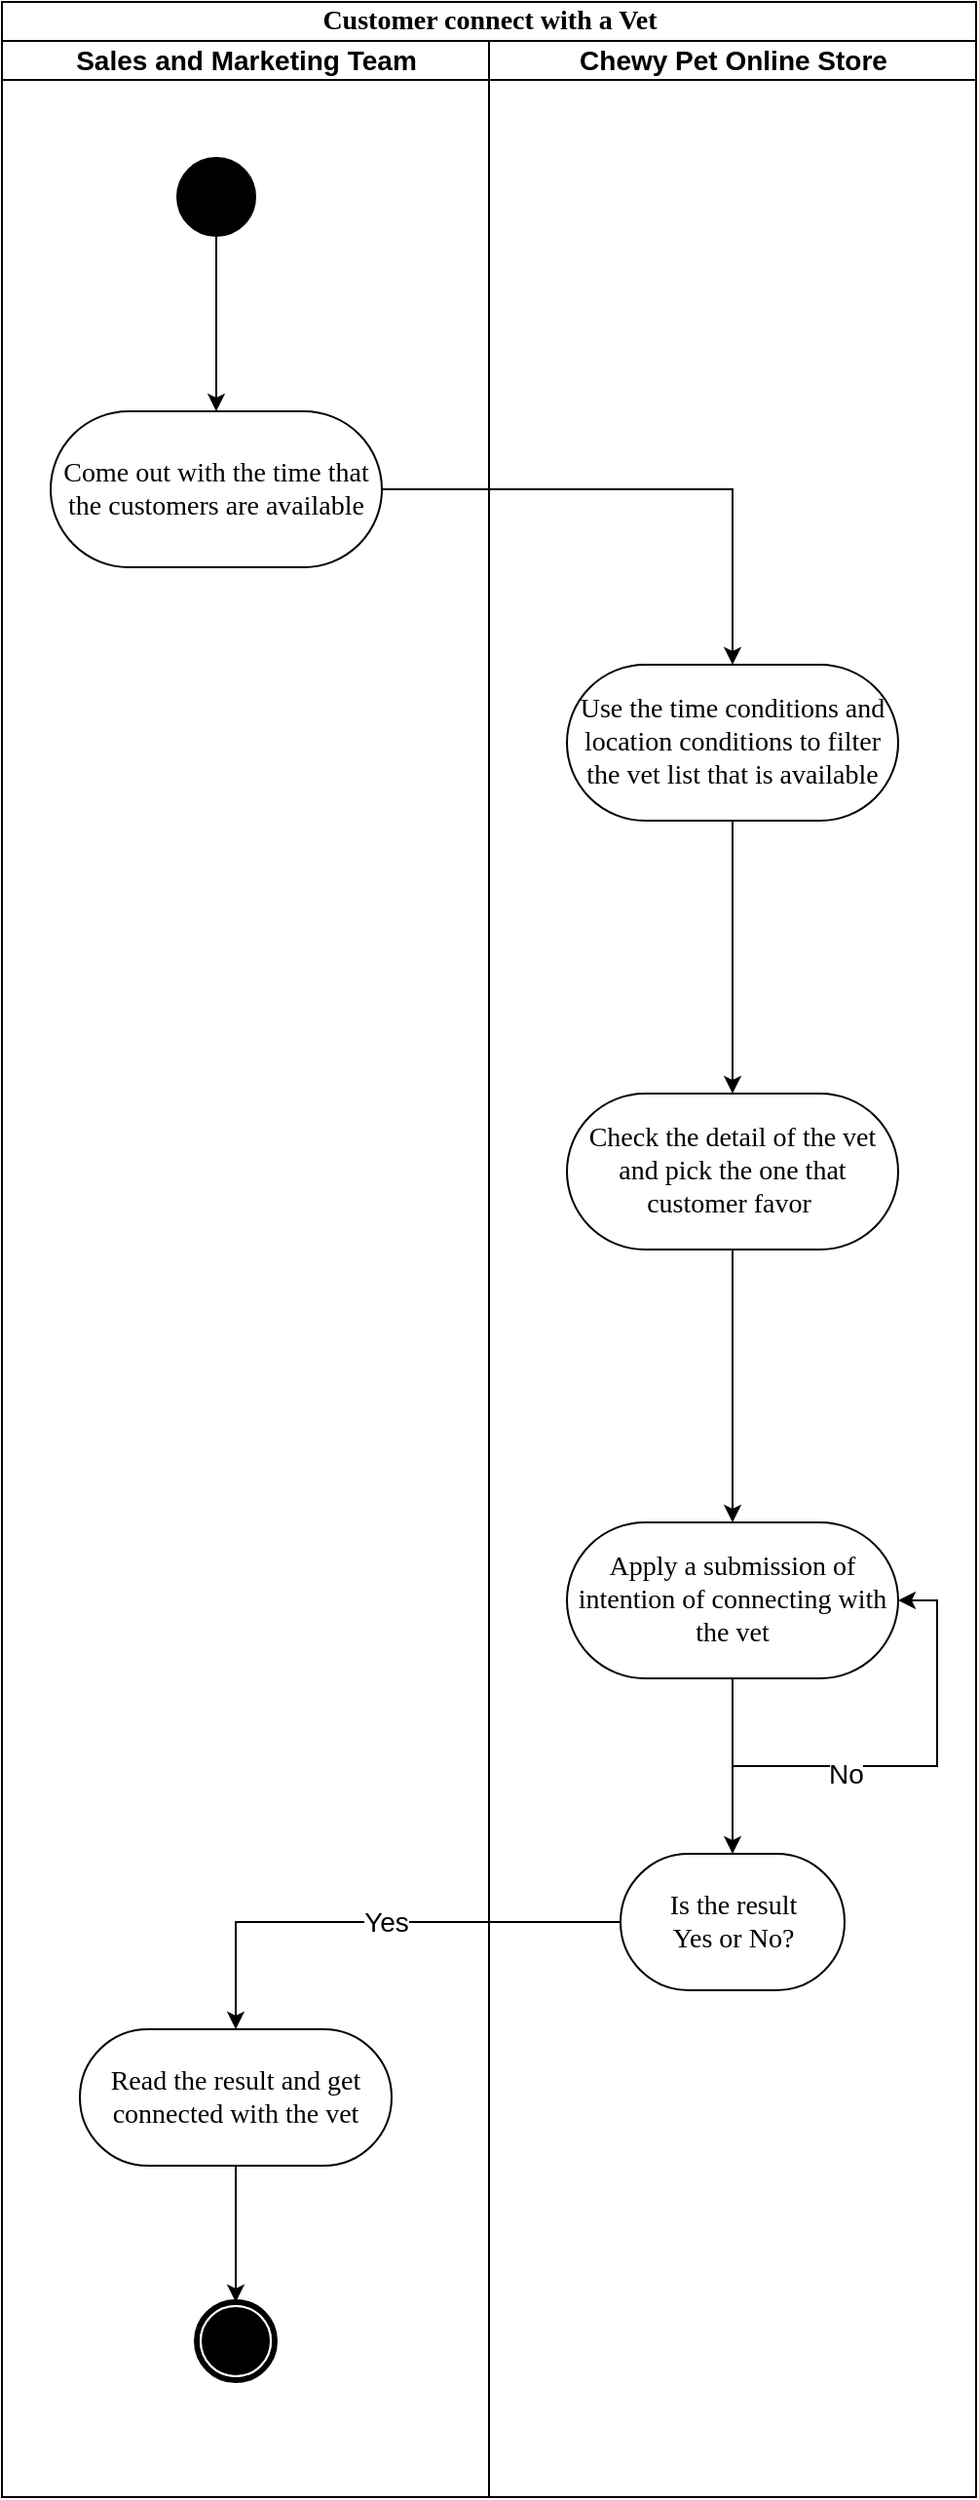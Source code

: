 <mxfile version="14.8.2" type="github">
  <diagram id="ILR5aInfTF4RnpTa8RhZ" name="第 1 页">
    <mxGraphModel dx="2249" dy="762" grid="1" gridSize="10" guides="1" tooltips="1" connect="1" arrows="1" fold="1" page="1" pageScale="1" pageWidth="827" pageHeight="1169" math="0" shadow="0">
      <root>
        <mxCell id="0" />
        <mxCell id="1" parent="0" />
        <mxCell id="G5ESKOITI9DtzEETc8f5-1" value="Customer connect with a Vet" style="swimlane;html=1;childLayout=stackLayout;startSize=20;rounded=0;shadow=0;comic=0;labelBackgroundColor=none;strokeWidth=1;fontFamily=Verdana;fontSize=14;align=center;" vertex="1" parent="1">
          <mxGeometry x="-200" y="20" width="500" height="1280" as="geometry">
            <mxRectangle x="40" y="10" width="390" height="20" as="alternateBounds" />
          </mxGeometry>
        </mxCell>
        <mxCell id="G5ESKOITI9DtzEETc8f5-2" value="Sales and Marketing Team" style="swimlane;html=1;startSize=20;fontSize=14;" vertex="1" parent="G5ESKOITI9DtzEETc8f5-1">
          <mxGeometry y="20" width="250" height="1260" as="geometry" />
        </mxCell>
        <mxCell id="G5ESKOITI9DtzEETc8f5-3" value="" style="ellipse;whiteSpace=wrap;html=1;rounded=0;shadow=0;comic=0;labelBackgroundColor=none;strokeWidth=1;fillColor=#000000;fontFamily=Verdana;fontSize=14;align=center;" vertex="1" parent="G5ESKOITI9DtzEETc8f5-2">
          <mxGeometry x="90" y="60" width="40" height="40" as="geometry" />
        </mxCell>
        <mxCell id="G5ESKOITI9DtzEETc8f5-4" value="" style="shape=mxgraph.bpmn.shape;html=1;verticalLabelPosition=bottom;labelBackgroundColor=#ffffff;verticalAlign=top;perimeter=ellipsePerimeter;outline=end;symbol=terminate;rounded=0;shadow=0;comic=0;strokeWidth=1;fontFamily=Verdana;fontSize=14;align=center;" vertex="1" parent="G5ESKOITI9DtzEETc8f5-2">
          <mxGeometry x="100" y="1160" width="40" height="40" as="geometry" />
        </mxCell>
        <mxCell id="G5ESKOITI9DtzEETc8f5-10" value="Come out with the time that the customers are available" style="whiteSpace=wrap;html=1;rounded=1;shadow=0;fontFamily=Verdana;strokeWidth=1;arcSize=50;comic=0;fontSize=14;" vertex="1" parent="G5ESKOITI9DtzEETc8f5-2">
          <mxGeometry x="25" y="190" width="170" height="80" as="geometry" />
        </mxCell>
        <mxCell id="G5ESKOITI9DtzEETc8f5-19" style="edgeStyle=orthogonalEdgeStyle;rounded=0;orthogonalLoop=1;jettySize=auto;html=1;entryX=0.5;entryY=0;entryDx=0;entryDy=0;fontSize=14;" edge="1" parent="G5ESKOITI9DtzEETc8f5-2" source="G5ESKOITI9DtzEETc8f5-3" target="G5ESKOITI9DtzEETc8f5-10">
          <mxGeometry relative="1" as="geometry">
            <mxPoint x="370" y="170" as="targetPoint" />
            <Array as="points">
              <mxPoint x="110" y="170" />
              <mxPoint x="110" y="170" />
            </Array>
          </mxGeometry>
        </mxCell>
        <mxCell id="G5ESKOITI9DtzEETc8f5-43" style="edgeStyle=orthogonalEdgeStyle;rounded=0;orthogonalLoop=1;jettySize=auto;html=1;fontSize=14;" edge="1" parent="G5ESKOITI9DtzEETc8f5-2" source="G5ESKOITI9DtzEETc8f5-38" target="G5ESKOITI9DtzEETc8f5-4">
          <mxGeometry relative="1" as="geometry" />
        </mxCell>
        <mxCell id="G5ESKOITI9DtzEETc8f5-38" value="Read the result and get connected with the vet" style="whiteSpace=wrap;html=1;rounded=1;shadow=0;fontFamily=Verdana;strokeWidth=1;arcSize=50;comic=0;fontSize=14;" vertex="1" parent="G5ESKOITI9DtzEETc8f5-2">
          <mxGeometry x="40" y="1020" width="160" height="70" as="geometry" />
        </mxCell>
        <mxCell id="G5ESKOITI9DtzEETc8f5-9" value="Chewy Pet Online Store" style="swimlane;html=1;startSize=20;fontSize=14;" vertex="1" parent="G5ESKOITI9DtzEETc8f5-1">
          <mxGeometry x="250" y="20" width="250" height="1260" as="geometry" />
        </mxCell>
        <mxCell id="G5ESKOITI9DtzEETc8f5-33" style="edgeStyle=orthogonalEdgeStyle;rounded=0;orthogonalLoop=1;jettySize=auto;html=1;entryX=0.5;entryY=0;entryDx=0;entryDy=0;fontSize=14;" edge="1" parent="G5ESKOITI9DtzEETc8f5-9" source="G5ESKOITI9DtzEETc8f5-25" target="G5ESKOITI9DtzEETc8f5-27">
          <mxGeometry relative="1" as="geometry" />
        </mxCell>
        <mxCell id="G5ESKOITI9DtzEETc8f5-25" value="Use the time conditions and location conditions to filter the vet list that is available" style="whiteSpace=wrap;html=1;rounded=1;shadow=0;fontFamily=Verdana;strokeWidth=1;arcSize=50;comic=0;fontSize=14;" vertex="1" parent="G5ESKOITI9DtzEETc8f5-9">
          <mxGeometry x="40" y="320" width="170" height="80" as="geometry" />
        </mxCell>
        <mxCell id="G5ESKOITI9DtzEETc8f5-34" style="edgeStyle=orthogonalEdgeStyle;rounded=0;orthogonalLoop=1;jettySize=auto;html=1;fontSize=14;" edge="1" parent="G5ESKOITI9DtzEETc8f5-9" source="G5ESKOITI9DtzEETc8f5-27" target="G5ESKOITI9DtzEETc8f5-32">
          <mxGeometry relative="1" as="geometry" />
        </mxCell>
        <mxCell id="G5ESKOITI9DtzEETc8f5-27" value="Check the detail of the vet and pick the one that customer favor&amp;nbsp;" style="whiteSpace=wrap;html=1;rounded=1;shadow=0;fontFamily=Verdana;strokeWidth=1;arcSize=50;comic=0;fontSize=14;" vertex="1" parent="G5ESKOITI9DtzEETc8f5-9">
          <mxGeometry x="40" y="540" width="170" height="80" as="geometry" />
        </mxCell>
        <mxCell id="G5ESKOITI9DtzEETc8f5-37" style="edgeStyle=orthogonalEdgeStyle;rounded=0;orthogonalLoop=1;jettySize=auto;html=1;fontSize=14;" edge="1" parent="G5ESKOITI9DtzEETc8f5-9" source="G5ESKOITI9DtzEETc8f5-32" target="G5ESKOITI9DtzEETc8f5-36">
          <mxGeometry relative="1" as="geometry" />
        </mxCell>
        <mxCell id="G5ESKOITI9DtzEETc8f5-32" value="Apply a submission of intention of connecting with the vet" style="whiteSpace=wrap;html=1;rounded=1;shadow=0;fontFamily=Verdana;strokeWidth=1;arcSize=50;comic=0;fontSize=14;" vertex="1" parent="G5ESKOITI9DtzEETc8f5-9">
          <mxGeometry x="40" y="760" width="170" height="80" as="geometry" />
        </mxCell>
        <mxCell id="G5ESKOITI9DtzEETc8f5-39" style="edgeStyle=orthogonalEdgeStyle;rounded=0;orthogonalLoop=1;jettySize=auto;html=1;entryX=1;entryY=0.5;entryDx=0;entryDy=0;fontSize=14;" edge="1" parent="G5ESKOITI9DtzEETc8f5-9" source="G5ESKOITI9DtzEETc8f5-36" target="G5ESKOITI9DtzEETc8f5-32">
          <mxGeometry relative="1" as="geometry" />
        </mxCell>
        <mxCell id="G5ESKOITI9DtzEETc8f5-41" value="No" style="edgeLabel;html=1;align=center;verticalAlign=middle;resizable=0;points=[];fontSize=14;" vertex="1" connectable="0" parent="G5ESKOITI9DtzEETc8f5-39">
          <mxGeometry x="-0.098" y="-4" relative="1" as="geometry">
            <mxPoint x="-12" as="offset" />
          </mxGeometry>
        </mxCell>
        <mxCell id="G5ESKOITI9DtzEETc8f5-36" value="Is the result &lt;br style=&quot;font-size: 14px;&quot;&gt;Yes or No?" style="whiteSpace=wrap;html=1;rounded=1;shadow=0;fontFamily=Verdana;strokeWidth=1;arcSize=50;comic=0;fontSize=14;" vertex="1" parent="G5ESKOITI9DtzEETc8f5-9">
          <mxGeometry x="67.5" y="930" width="115" height="70" as="geometry" />
        </mxCell>
        <mxCell id="G5ESKOITI9DtzEETc8f5-26" style="edgeStyle=orthogonalEdgeStyle;rounded=0;orthogonalLoop=1;jettySize=auto;html=1;fontSize=14;" edge="1" parent="G5ESKOITI9DtzEETc8f5-1" source="G5ESKOITI9DtzEETc8f5-10" target="G5ESKOITI9DtzEETc8f5-25">
          <mxGeometry relative="1" as="geometry" />
        </mxCell>
        <mxCell id="G5ESKOITI9DtzEETc8f5-40" style="edgeStyle=orthogonalEdgeStyle;rounded=0;orthogonalLoop=1;jettySize=auto;html=1;fontSize=14;" edge="1" parent="G5ESKOITI9DtzEETc8f5-1" source="G5ESKOITI9DtzEETc8f5-36" target="G5ESKOITI9DtzEETc8f5-38">
          <mxGeometry relative="1" as="geometry" />
        </mxCell>
        <mxCell id="G5ESKOITI9DtzEETc8f5-42" value="Yes" style="edgeLabel;html=1;align=center;verticalAlign=middle;resizable=0;points=[];fontSize=14;" vertex="1" connectable="0" parent="G5ESKOITI9DtzEETc8f5-40">
          <mxGeometry x="0.224" relative="1" as="geometry">
            <mxPoint x="34" as="offset" />
          </mxGeometry>
        </mxCell>
      </root>
    </mxGraphModel>
  </diagram>
</mxfile>
